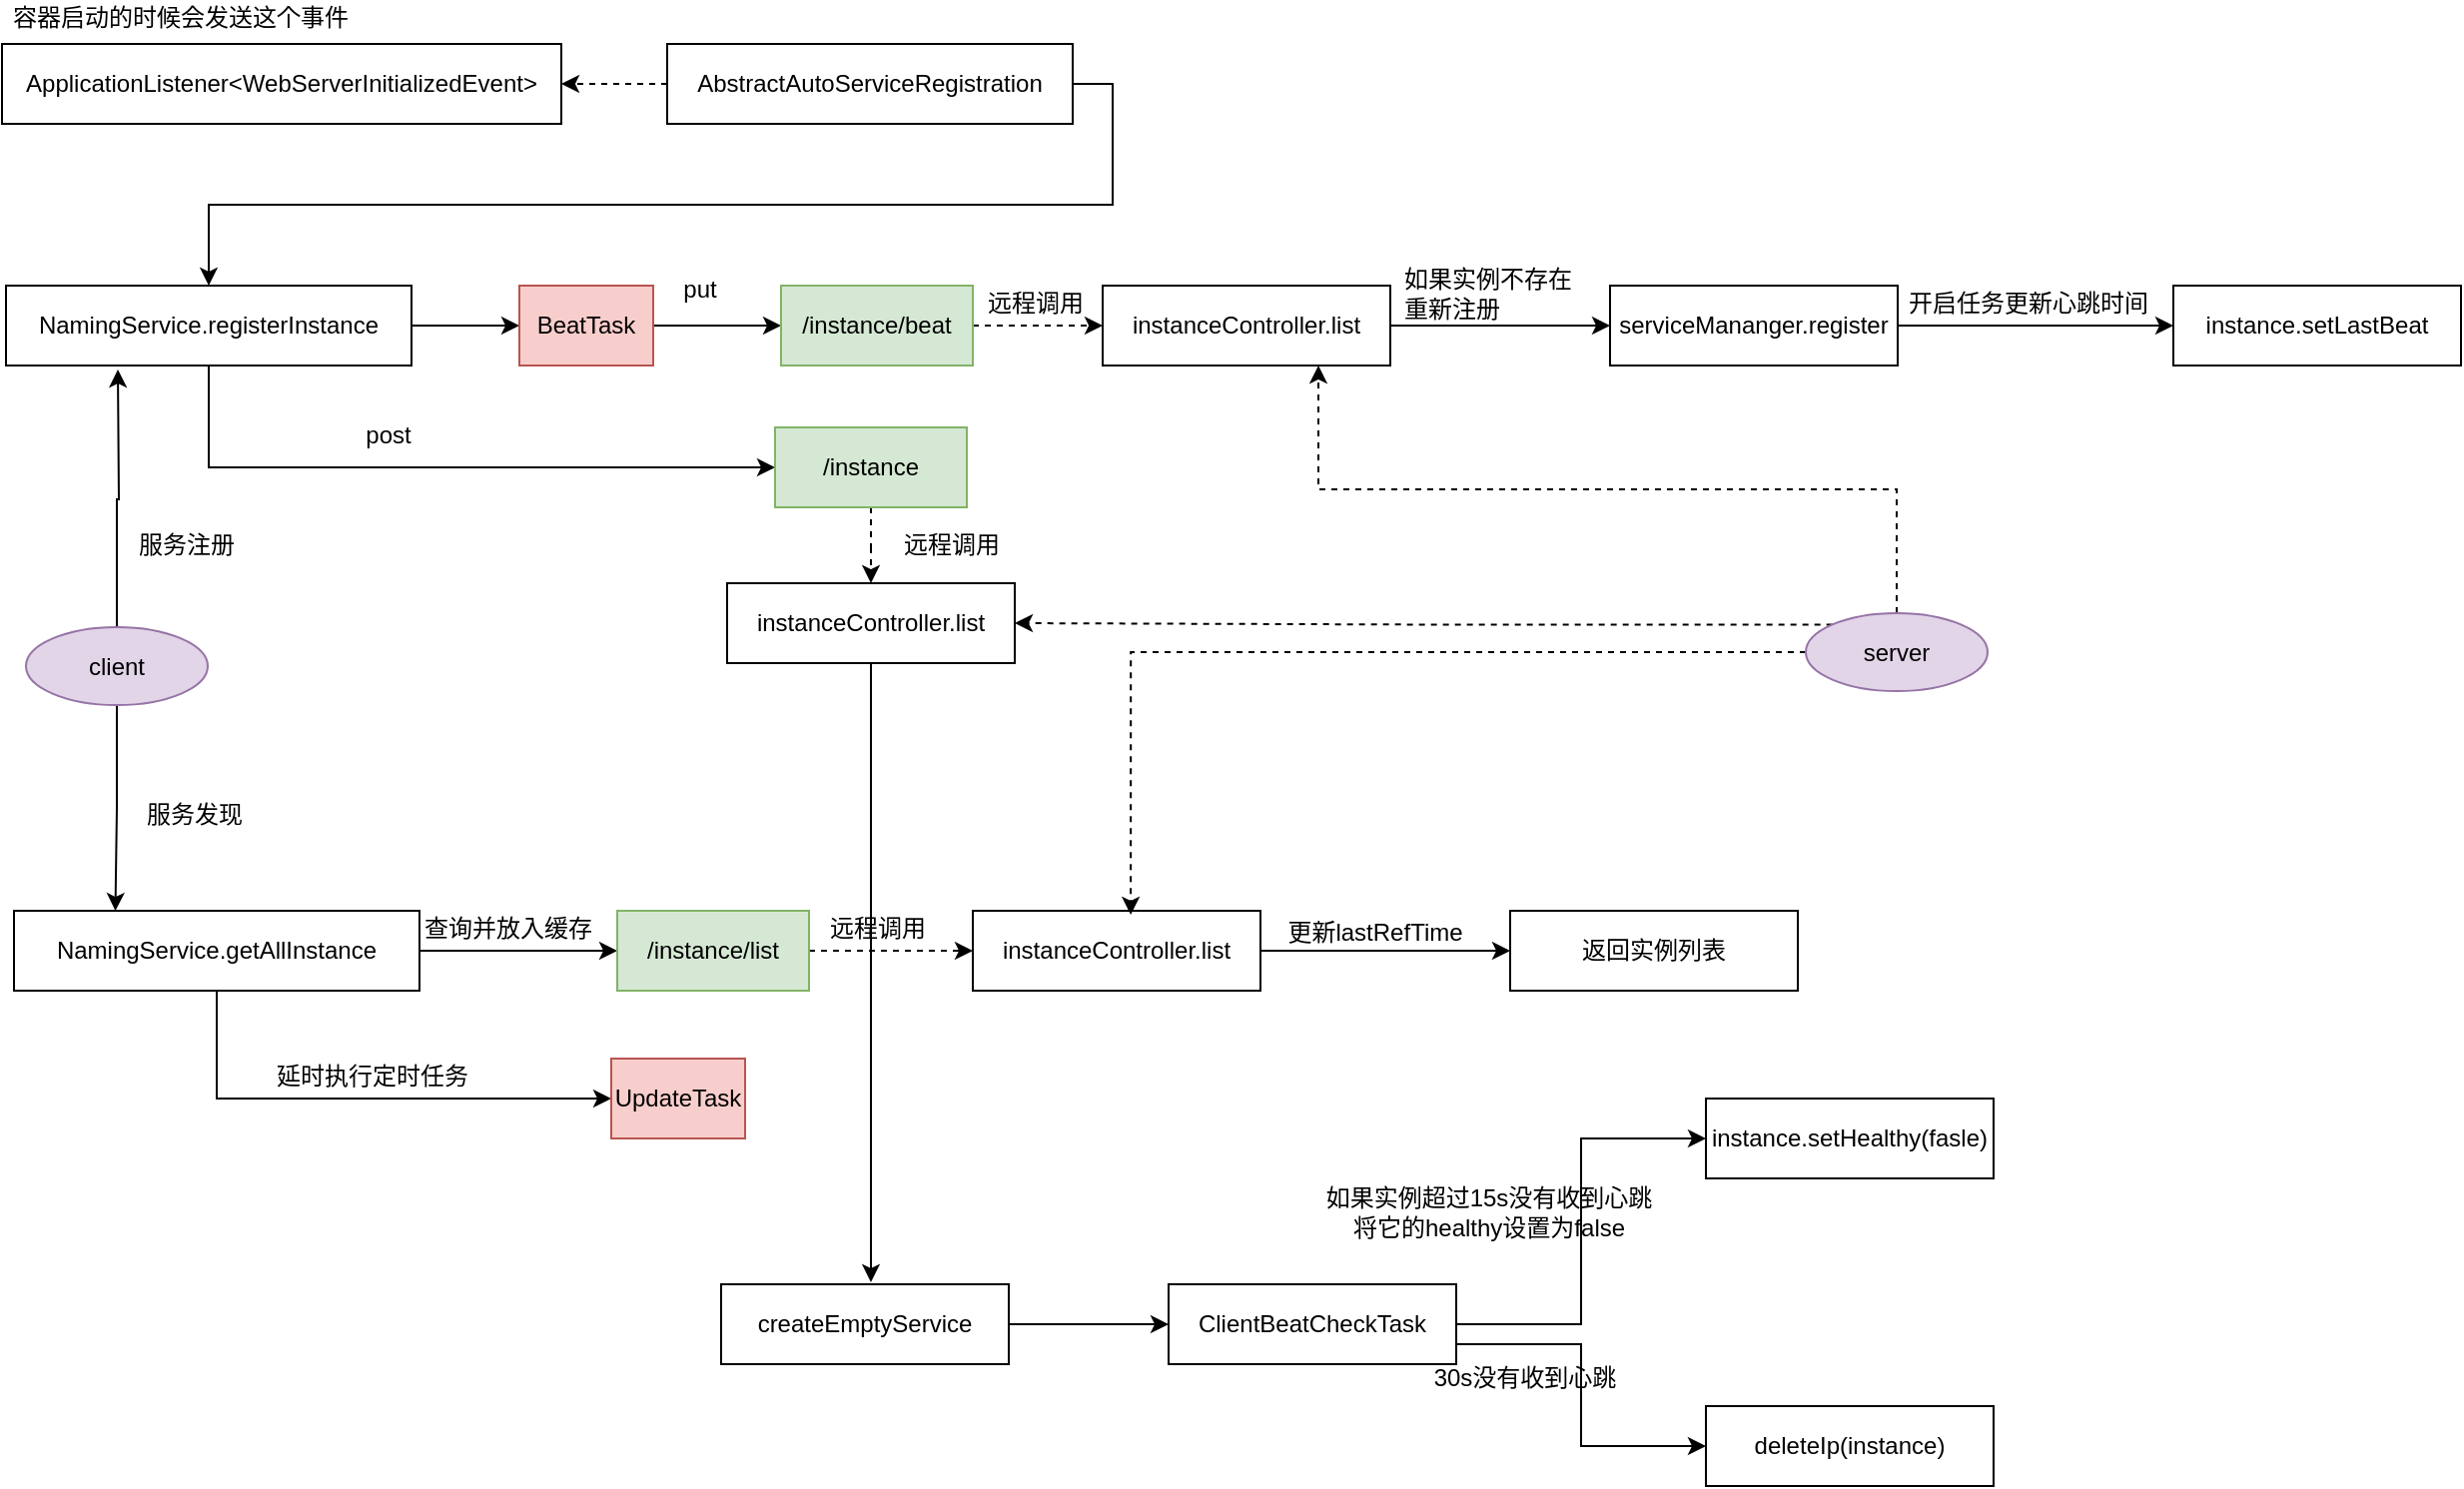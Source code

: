 <mxfile version="14.6.13" type="github">
  <diagram id="foWExXhYiQzyduggugy_" name="nacos-register">
    <mxGraphModel dx="1422" dy="882" grid="0" gridSize="10" guides="1" tooltips="1" connect="1" arrows="1" fold="1" page="1" pageScale="1" pageWidth="827" pageHeight="1169" math="0" shadow="0">
      <root>
        <mxCell id="0" />
        <mxCell id="1" parent="0" />
        <mxCell id="j5nX80cZWwIcQQnSqhvq-4" value="" style="edgeStyle=orthogonalEdgeStyle;rounded=0;orthogonalLoop=1;jettySize=auto;html=1;dashed=1;" parent="1" source="j5nX80cZWwIcQQnSqhvq-1" target="j5nX80cZWwIcQQnSqhvq-2" edge="1">
          <mxGeometry relative="1" as="geometry" />
        </mxCell>
        <mxCell id="j5nX80cZWwIcQQnSqhvq-8" style="edgeStyle=orthogonalEdgeStyle;rounded=0;orthogonalLoop=1;jettySize=auto;html=1;exitX=1;exitY=0.5;exitDx=0;exitDy=0;entryX=0.5;entryY=0;entryDx=0;entryDy=0;" parent="1" source="j5nX80cZWwIcQQnSqhvq-1" target="j5nX80cZWwIcQQnSqhvq-7" edge="1">
          <mxGeometry relative="1" as="geometry" />
        </mxCell>
        <mxCell id="j5nX80cZWwIcQQnSqhvq-1" value="AbstractAutoServiceRegistration" style="rounded=0;whiteSpace=wrap;html=1;" parent="1" vertex="1">
          <mxGeometry x="375" y="100" width="203" height="40" as="geometry" />
        </mxCell>
        <mxCell id="j5nX80cZWwIcQQnSqhvq-2" value="ApplicationListener&amp;lt;WebServerInitializedEvent&amp;gt;" style="rounded=0;whiteSpace=wrap;html=1;" parent="1" vertex="1">
          <mxGeometry x="42" y="100" width="280" height="40" as="geometry" />
        </mxCell>
        <mxCell id="j5nX80cZWwIcQQnSqhvq-12" style="edgeStyle=orthogonalEdgeStyle;rounded=0;orthogonalLoop=1;jettySize=auto;html=1;exitX=1;exitY=0.5;exitDx=0;exitDy=0;entryX=0;entryY=0.5;entryDx=0;entryDy=0;" parent="1" source="j5nX80cZWwIcQQnSqhvq-7" target="j5nX80cZWwIcQQnSqhvq-11" edge="1">
          <mxGeometry relative="1" as="geometry" />
        </mxCell>
        <mxCell id="j5nX80cZWwIcQQnSqhvq-17" style="edgeStyle=orthogonalEdgeStyle;rounded=0;orthogonalLoop=1;jettySize=auto;html=1;exitX=0.5;exitY=1;exitDx=0;exitDy=0;entryX=0;entryY=0.5;entryDx=0;entryDy=0;" parent="1" source="j5nX80cZWwIcQQnSqhvq-7" target="j5nX80cZWwIcQQnSqhvq-14" edge="1">
          <mxGeometry relative="1" as="geometry" />
        </mxCell>
        <mxCell id="j5nX80cZWwIcQQnSqhvq-7" value="NamingService.registerInstance" style="rounded=0;whiteSpace=wrap;html=1;" parent="1" vertex="1">
          <mxGeometry x="44" y="221" width="203" height="40" as="geometry" />
        </mxCell>
        <mxCell id="j5nX80cZWwIcQQnSqhvq-15" style="edgeStyle=orthogonalEdgeStyle;rounded=0;orthogonalLoop=1;jettySize=auto;html=1;exitX=1;exitY=0.5;exitDx=0;exitDy=0;entryX=0;entryY=0.5;entryDx=0;entryDy=0;" parent="1" source="j5nX80cZWwIcQQnSqhvq-11" target="j5nX80cZWwIcQQnSqhvq-13" edge="1">
          <mxGeometry relative="1" as="geometry" />
        </mxCell>
        <mxCell id="j5nX80cZWwIcQQnSqhvq-11" value="BeatTask" style="rounded=0;whiteSpace=wrap;html=1;fillColor=#f8cecc;strokeColor=#b85450;" parent="1" vertex="1">
          <mxGeometry x="301" y="221" width="67" height="40" as="geometry" />
        </mxCell>
        <mxCell id="h4xfZA1LVQiVuEA5MYY8-26" style="edgeStyle=orthogonalEdgeStyle;rounded=0;orthogonalLoop=1;jettySize=auto;html=1;exitX=1;exitY=0.5;exitDx=0;exitDy=0;entryX=0;entryY=0.5;entryDx=0;entryDy=0;dashed=1;" edge="1" parent="1" source="j5nX80cZWwIcQQnSqhvq-13" target="h4xfZA1LVQiVuEA5MYY8-24">
          <mxGeometry relative="1" as="geometry" />
        </mxCell>
        <mxCell id="j5nX80cZWwIcQQnSqhvq-13" value="/instance/beat" style="rounded=0;whiteSpace=wrap;html=1;fillColor=#d5e8d4;strokeColor=#82b366;" parent="1" vertex="1">
          <mxGeometry x="432" y="221" width="96" height="40" as="geometry" />
        </mxCell>
        <mxCell id="h4xfZA1LVQiVuEA5MYY8-40" style="edgeStyle=orthogonalEdgeStyle;rounded=0;orthogonalLoop=1;jettySize=auto;html=1;exitX=0.5;exitY=1;exitDx=0;exitDy=0;dashed=1;" edge="1" parent="1" source="j5nX80cZWwIcQQnSqhvq-14" target="h4xfZA1LVQiVuEA5MYY8-39">
          <mxGeometry relative="1" as="geometry" />
        </mxCell>
        <mxCell id="j5nX80cZWwIcQQnSqhvq-14" value="/instance" style="rounded=0;whiteSpace=wrap;html=1;fillColor=#d5e8d4;strokeColor=#82b366;" parent="1" vertex="1">
          <mxGeometry x="429" y="292" width="96" height="40" as="geometry" />
        </mxCell>
        <mxCell id="j5nX80cZWwIcQQnSqhvq-16" value="put" style="text;html=1;align=center;verticalAlign=middle;resizable=0;points=[];autosize=1;strokeColor=none;" parent="1" vertex="1">
          <mxGeometry x="377" y="214" width="27" height="18" as="geometry" />
        </mxCell>
        <mxCell id="j5nX80cZWwIcQQnSqhvq-18" value="post" style="text;html=1;align=center;verticalAlign=middle;resizable=0;points=[];autosize=1;strokeColor=none;" parent="1" vertex="1">
          <mxGeometry x="218" y="287" width="33" height="18" as="geometry" />
        </mxCell>
        <mxCell id="h4xfZA1LVQiVuEA5MYY8-1" value="容器启动的时候会发送这个事件" style="text;html=1;align=center;verticalAlign=middle;resizable=0;points=[];autosize=1;strokeColor=none;" vertex="1" parent="1">
          <mxGeometry x="42" y="78" width="178" height="18" as="geometry" />
        </mxCell>
        <mxCell id="h4xfZA1LVQiVuEA5MYY8-4" style="edgeStyle=orthogonalEdgeStyle;rounded=0;orthogonalLoop=1;jettySize=auto;html=1;exitX=0.5;exitY=0;exitDx=0;exitDy=0;" edge="1" parent="1" source="h4xfZA1LVQiVuEA5MYY8-2">
          <mxGeometry relative="1" as="geometry">
            <mxPoint x="100" y="263" as="targetPoint" />
          </mxGeometry>
        </mxCell>
        <mxCell id="h4xfZA1LVQiVuEA5MYY8-6" style="edgeStyle=orthogonalEdgeStyle;rounded=0;orthogonalLoop=1;jettySize=auto;html=1;exitX=0.5;exitY=1;exitDx=0;exitDy=0;entryX=0.25;entryY=0;entryDx=0;entryDy=0;" edge="1" parent="1" source="h4xfZA1LVQiVuEA5MYY8-2" target="h4xfZA1LVQiVuEA5MYY8-5">
          <mxGeometry relative="1" as="geometry">
            <mxPoint x="100" y="504" as="targetPoint" />
          </mxGeometry>
        </mxCell>
        <mxCell id="h4xfZA1LVQiVuEA5MYY8-2" value="client" style="ellipse;whiteSpace=wrap;html=1;fillColor=#e1d5e7;strokeColor=#9673a6;" vertex="1" parent="1">
          <mxGeometry x="54" y="392" width="91" height="39" as="geometry" />
        </mxCell>
        <mxCell id="h4xfZA1LVQiVuEA5MYY8-8" style="edgeStyle=orthogonalEdgeStyle;rounded=0;orthogonalLoop=1;jettySize=auto;html=1;exitX=1;exitY=0.5;exitDx=0;exitDy=0;" edge="1" parent="1" source="h4xfZA1LVQiVuEA5MYY8-5" target="h4xfZA1LVQiVuEA5MYY8-7">
          <mxGeometry relative="1" as="geometry" />
        </mxCell>
        <mxCell id="h4xfZA1LVQiVuEA5MYY8-12" style="edgeStyle=orthogonalEdgeStyle;rounded=0;orthogonalLoop=1;jettySize=auto;html=1;exitX=0.5;exitY=1;exitDx=0;exitDy=0;entryX=0;entryY=0.5;entryDx=0;entryDy=0;" edge="1" parent="1" source="h4xfZA1LVQiVuEA5MYY8-5" target="h4xfZA1LVQiVuEA5MYY8-11">
          <mxGeometry relative="1" as="geometry" />
        </mxCell>
        <mxCell id="h4xfZA1LVQiVuEA5MYY8-5" value="NamingService.getAllInstance" style="rounded=0;whiteSpace=wrap;html=1;" vertex="1" parent="1">
          <mxGeometry x="48" y="534" width="203" height="40" as="geometry" />
        </mxCell>
        <mxCell id="h4xfZA1LVQiVuEA5MYY8-17" style="edgeStyle=orthogonalEdgeStyle;rounded=0;orthogonalLoop=1;jettySize=auto;html=1;exitX=1;exitY=0.5;exitDx=0;exitDy=0;entryX=0;entryY=0.5;entryDx=0;entryDy=0;dashed=1;" edge="1" parent="1" source="h4xfZA1LVQiVuEA5MYY8-7" target="h4xfZA1LVQiVuEA5MYY8-14">
          <mxGeometry relative="1" as="geometry" />
        </mxCell>
        <mxCell id="h4xfZA1LVQiVuEA5MYY8-7" value="/instance/list" style="rounded=0;whiteSpace=wrap;html=1;fillColor=#d5e8d4;strokeColor=#82b366;" vertex="1" parent="1">
          <mxGeometry x="350" y="534" width="96" height="40" as="geometry" />
        </mxCell>
        <mxCell id="h4xfZA1LVQiVuEA5MYY8-9" value="查询并放入缓存" style="text;html=1;align=center;verticalAlign=middle;resizable=0;points=[];autosize=1;strokeColor=none;" vertex="1" parent="1">
          <mxGeometry x="248" y="534" width="94" height="18" as="geometry" />
        </mxCell>
        <mxCell id="h4xfZA1LVQiVuEA5MYY8-11" value="UpdateTask" style="rounded=0;whiteSpace=wrap;html=1;fillColor=#f8cecc;strokeColor=#b85450;" vertex="1" parent="1">
          <mxGeometry x="347" y="608" width="67" height="40" as="geometry" />
        </mxCell>
        <mxCell id="h4xfZA1LVQiVuEA5MYY8-13" value="延时执行定时任务" style="text;html=1;align=center;verticalAlign=middle;resizable=0;points=[];autosize=1;strokeColor=none;" vertex="1" parent="1">
          <mxGeometry x="174" y="608" width="106" height="18" as="geometry" />
        </mxCell>
        <mxCell id="h4xfZA1LVQiVuEA5MYY8-22" style="edgeStyle=orthogonalEdgeStyle;rounded=0;orthogonalLoop=1;jettySize=auto;html=1;exitX=1;exitY=0.5;exitDx=0;exitDy=0;entryX=0;entryY=0.5;entryDx=0;entryDy=0;" edge="1" parent="1" source="h4xfZA1LVQiVuEA5MYY8-14" target="h4xfZA1LVQiVuEA5MYY8-21">
          <mxGeometry relative="1" as="geometry" />
        </mxCell>
        <mxCell id="h4xfZA1LVQiVuEA5MYY8-14" value="instanceController.list" style="rounded=0;whiteSpace=wrap;html=1;" vertex="1" parent="1">
          <mxGeometry x="528" y="534" width="144" height="40" as="geometry" />
        </mxCell>
        <mxCell id="h4xfZA1LVQiVuEA5MYY8-15" value="服务注册" style="text;html=1;align=center;verticalAlign=middle;resizable=0;points=[];autosize=1;strokeColor=none;" vertex="1" parent="1">
          <mxGeometry x="105" y="342" width="58" height="18" as="geometry" />
        </mxCell>
        <mxCell id="h4xfZA1LVQiVuEA5MYY8-16" value="服务发现" style="text;html=1;align=center;verticalAlign=middle;resizable=0;points=[];autosize=1;strokeColor=none;" vertex="1" parent="1">
          <mxGeometry x="109" y="477" width="58" height="18" as="geometry" />
        </mxCell>
        <mxCell id="h4xfZA1LVQiVuEA5MYY8-19" style="edgeStyle=orthogonalEdgeStyle;rounded=0;orthogonalLoop=1;jettySize=auto;html=1;exitX=0;exitY=0.5;exitDx=0;exitDy=0;entryX=0.549;entryY=0.05;entryDx=0;entryDy=0;entryPerimeter=0;dashed=1;" edge="1" parent="1" source="h4xfZA1LVQiVuEA5MYY8-18" target="h4xfZA1LVQiVuEA5MYY8-14">
          <mxGeometry relative="1" as="geometry" />
        </mxCell>
        <mxCell id="h4xfZA1LVQiVuEA5MYY8-38" style="edgeStyle=orthogonalEdgeStyle;rounded=0;orthogonalLoop=1;jettySize=auto;html=1;exitX=0.5;exitY=0;exitDx=0;exitDy=0;entryX=0.75;entryY=1;entryDx=0;entryDy=0;dashed=1;" edge="1" parent="1" source="h4xfZA1LVQiVuEA5MYY8-18" target="h4xfZA1LVQiVuEA5MYY8-24">
          <mxGeometry relative="1" as="geometry" />
        </mxCell>
        <mxCell id="h4xfZA1LVQiVuEA5MYY8-42" style="edgeStyle=orthogonalEdgeStyle;rounded=0;orthogonalLoop=1;jettySize=auto;html=1;exitX=0;exitY=0;exitDx=0;exitDy=0;entryX=1;entryY=0.5;entryDx=0;entryDy=0;dashed=1;" edge="1" parent="1" source="h4xfZA1LVQiVuEA5MYY8-18" target="h4xfZA1LVQiVuEA5MYY8-39">
          <mxGeometry relative="1" as="geometry" />
        </mxCell>
        <mxCell id="h4xfZA1LVQiVuEA5MYY8-18" value="server" style="ellipse;whiteSpace=wrap;html=1;fillColor=#e1d5e7;strokeColor=#9673a6;" vertex="1" parent="1">
          <mxGeometry x="945" y="385" width="91" height="39" as="geometry" />
        </mxCell>
        <mxCell id="h4xfZA1LVQiVuEA5MYY8-21" value="返回实例列表" style="rounded=0;whiteSpace=wrap;html=1;" vertex="1" parent="1">
          <mxGeometry x="797" y="534" width="144" height="40" as="geometry" />
        </mxCell>
        <mxCell id="h4xfZA1LVQiVuEA5MYY8-23" value="更新lastRefTime" style="text;html=1;align=center;verticalAlign=middle;resizable=0;points=[];autosize=1;strokeColor=none;" vertex="1" parent="1">
          <mxGeometry x="680" y="536" width="98" height="18" as="geometry" />
        </mxCell>
        <mxCell id="h4xfZA1LVQiVuEA5MYY8-32" style="edgeStyle=orthogonalEdgeStyle;rounded=0;orthogonalLoop=1;jettySize=auto;html=1;exitX=1;exitY=0.5;exitDx=0;exitDy=0;entryX=0;entryY=0.5;entryDx=0;entryDy=0;" edge="1" parent="1" source="h4xfZA1LVQiVuEA5MYY8-24" target="h4xfZA1LVQiVuEA5MYY8-31">
          <mxGeometry relative="1" as="geometry" />
        </mxCell>
        <mxCell id="h4xfZA1LVQiVuEA5MYY8-24" value="instanceController.list" style="rounded=0;whiteSpace=wrap;html=1;" vertex="1" parent="1">
          <mxGeometry x="593" y="221" width="144" height="40" as="geometry" />
        </mxCell>
        <mxCell id="h4xfZA1LVQiVuEA5MYY8-25" value="远程调用" style="text;html=1;align=center;verticalAlign=middle;resizable=0;points=[];autosize=1;strokeColor=none;" vertex="1" parent="1">
          <mxGeometry x="451" y="534" width="58" height="18" as="geometry" />
        </mxCell>
        <mxCell id="h4xfZA1LVQiVuEA5MYY8-27" value="远程调用" style="text;html=1;align=center;verticalAlign=middle;resizable=0;points=[];autosize=1;strokeColor=none;" vertex="1" parent="1">
          <mxGeometry x="530" y="221" width="58" height="18" as="geometry" />
        </mxCell>
        <mxCell id="h4xfZA1LVQiVuEA5MYY8-35" value="" style="edgeStyle=orthogonalEdgeStyle;rounded=0;orthogonalLoop=1;jettySize=auto;html=1;" edge="1" parent="1" source="h4xfZA1LVQiVuEA5MYY8-31" target="h4xfZA1LVQiVuEA5MYY8-34">
          <mxGeometry relative="1" as="geometry" />
        </mxCell>
        <mxCell id="h4xfZA1LVQiVuEA5MYY8-31" value="serviceMananger.register" style="rounded=0;whiteSpace=wrap;html=1;" vertex="1" parent="1">
          <mxGeometry x="847" y="221" width="144" height="40" as="geometry" />
        </mxCell>
        <mxCell id="h4xfZA1LVQiVuEA5MYY8-33" value="如果实例不存在&lt;br&gt;重新注册" style="text;html=1;align=left;verticalAlign=middle;resizable=0;points=[];autosize=1;strokeColor=none;" vertex="1" parent="1">
          <mxGeometry x="742" y="209" width="94" height="32" as="geometry" />
        </mxCell>
        <mxCell id="h4xfZA1LVQiVuEA5MYY8-34" value="instance.setLastBeat" style="rounded=0;whiteSpace=wrap;html=1;" vertex="1" parent="1">
          <mxGeometry x="1129" y="221" width="144" height="40" as="geometry" />
        </mxCell>
        <mxCell id="h4xfZA1LVQiVuEA5MYY8-36" value="开启任务更新心跳时间" style="text;html=1;align=center;verticalAlign=middle;resizable=0;points=[];autosize=1;strokeColor=none;" vertex="1" parent="1">
          <mxGeometry x="991" y="221" width="130" height="18" as="geometry" />
        </mxCell>
        <mxCell id="h4xfZA1LVQiVuEA5MYY8-43" style="edgeStyle=orthogonalEdgeStyle;rounded=0;orthogonalLoop=1;jettySize=auto;html=1;exitX=0.5;exitY=1;exitDx=0;exitDy=0;" edge="1" parent="1" source="h4xfZA1LVQiVuEA5MYY8-39">
          <mxGeometry relative="1" as="geometry">
            <mxPoint x="477" y="720" as="targetPoint" />
          </mxGeometry>
        </mxCell>
        <mxCell id="h4xfZA1LVQiVuEA5MYY8-39" value="instanceController.list" style="rounded=0;whiteSpace=wrap;html=1;" vertex="1" parent="1">
          <mxGeometry x="405" y="370" width="144" height="40" as="geometry" />
        </mxCell>
        <mxCell id="h4xfZA1LVQiVuEA5MYY8-41" value="远程调用" style="text;html=1;align=center;verticalAlign=middle;resizable=0;points=[];autosize=1;strokeColor=none;" vertex="1" parent="1">
          <mxGeometry x="488" y="342" width="58" height="18" as="geometry" />
        </mxCell>
        <mxCell id="h4xfZA1LVQiVuEA5MYY8-47" value="" style="edgeStyle=orthogonalEdgeStyle;rounded=0;orthogonalLoop=1;jettySize=auto;html=1;" edge="1" parent="1" source="h4xfZA1LVQiVuEA5MYY8-44" target="h4xfZA1LVQiVuEA5MYY8-46">
          <mxGeometry relative="1" as="geometry" />
        </mxCell>
        <mxCell id="h4xfZA1LVQiVuEA5MYY8-44" value="createEmptyService" style="rounded=0;whiteSpace=wrap;html=1;" vertex="1" parent="1">
          <mxGeometry x="402" y="721" width="144" height="40" as="geometry" />
        </mxCell>
        <mxCell id="h4xfZA1LVQiVuEA5MYY8-50" style="edgeStyle=orthogonalEdgeStyle;rounded=0;orthogonalLoop=1;jettySize=auto;html=1;exitX=1;exitY=0.5;exitDx=0;exitDy=0;entryX=0;entryY=0.5;entryDx=0;entryDy=0;" edge="1" parent="1" source="h4xfZA1LVQiVuEA5MYY8-46" target="h4xfZA1LVQiVuEA5MYY8-49">
          <mxGeometry relative="1" as="geometry" />
        </mxCell>
        <mxCell id="h4xfZA1LVQiVuEA5MYY8-53" style="edgeStyle=orthogonalEdgeStyle;rounded=0;orthogonalLoop=1;jettySize=auto;html=1;exitX=1;exitY=0.75;exitDx=0;exitDy=0;entryX=0;entryY=0.5;entryDx=0;entryDy=0;" edge="1" parent="1" source="h4xfZA1LVQiVuEA5MYY8-46" target="h4xfZA1LVQiVuEA5MYY8-52">
          <mxGeometry relative="1" as="geometry" />
        </mxCell>
        <mxCell id="h4xfZA1LVQiVuEA5MYY8-46" value="ClientBeatCheckTask" style="rounded=0;whiteSpace=wrap;html=1;" vertex="1" parent="1">
          <mxGeometry x="626" y="721" width="144" height="40" as="geometry" />
        </mxCell>
        <mxCell id="h4xfZA1LVQiVuEA5MYY8-49" value="instance.setHealthy(fasle)" style="rounded=0;whiteSpace=wrap;html=1;" vertex="1" parent="1">
          <mxGeometry x="895" y="628" width="144" height="40" as="geometry" />
        </mxCell>
        <mxCell id="h4xfZA1LVQiVuEA5MYY8-51" value="如果实例超过15s没有收到心跳&lt;br&gt;将它的healthy设置为false" style="text;html=1;align=center;verticalAlign=middle;resizable=0;points=[];autosize=1;strokeColor=none;" vertex="1" parent="1">
          <mxGeometry x="699" y="669" width="173" height="32" as="geometry" />
        </mxCell>
        <mxCell id="h4xfZA1LVQiVuEA5MYY8-52" value="deleteIp(instance)" style="rounded=0;whiteSpace=wrap;html=1;" vertex="1" parent="1">
          <mxGeometry x="895" y="782" width="144" height="40" as="geometry" />
        </mxCell>
        <mxCell id="h4xfZA1LVQiVuEA5MYY8-54" value="30s没有收到心跳" style="text;html=1;align=center;verticalAlign=middle;resizable=0;points=[];autosize=1;strokeColor=none;" vertex="1" parent="1">
          <mxGeometry x="753" y="759" width="101" height="18" as="geometry" />
        </mxCell>
      </root>
    </mxGraphModel>
  </diagram>
</mxfile>
